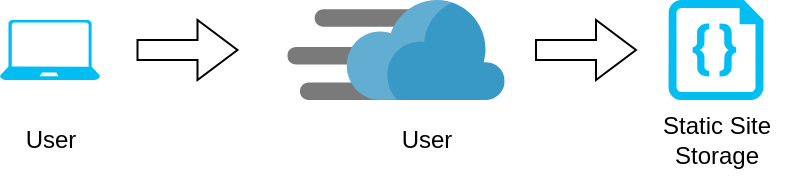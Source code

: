 <mxfile version="22.0.0" type="github">
  <diagram name="Page-1" id="tMzUqEJ9yeKTwZ_Dhfz-">
    <mxGraphModel dx="1356" dy="830" grid="1" gridSize="10" guides="1" tooltips="1" connect="1" arrows="1" fold="1" page="1" pageScale="1" pageWidth="850" pageHeight="1100" math="0" shadow="0">
      <root>
        <mxCell id="0" />
        <mxCell id="1" parent="0" />
        <mxCell id="kEy_2C8oRo9bHYR7UjDS-3" value="" style="verticalLabelPosition=bottom;html=1;verticalAlign=top;align=center;strokeColor=none;fillColor=#00BEF2;shape=mxgraph.azure.laptop;pointerEvents=1;" parent="1" vertex="1">
          <mxGeometry x="187" y="355" width="50" height="30" as="geometry" />
        </mxCell>
        <mxCell id="kEy_2C8oRo9bHYR7UjDS-4" value="" style="verticalLabelPosition=bottom;html=1;verticalAlign=top;align=center;strokeColor=none;fillColor=#00BEF2;shape=mxgraph.azure.code_file;pointerEvents=1;" parent="1" vertex="1">
          <mxGeometry x="521.25" y="345" width="47.5" height="50" as="geometry" />
        </mxCell>
        <mxCell id="kEy_2C8oRo9bHYR7UjDS-9" value="User" style="text;html=1;align=center;verticalAlign=middle;resizable=0;points=[];autosize=1;strokeColor=none;fillColor=none;" parent="1" vertex="1">
          <mxGeometry x="187" y="400" width="50" height="30" as="geometry" />
        </mxCell>
        <mxCell id="kEy_2C8oRo9bHYR7UjDS-11" value="Static Site &lt;br&gt;Storage" style="text;html=1;align=center;verticalAlign=middle;resizable=0;points=[];autosize=1;strokeColor=none;fillColor=none;" parent="1" vertex="1">
          <mxGeometry x="505" y="395" width="80" height="40" as="geometry" />
        </mxCell>
        <mxCell id="kEy_2C8oRo9bHYR7UjDS-25" value="" style="html=1;shadow=0;dashed=0;align=center;verticalAlign=middle;shape=mxgraph.arrows2.arrow;dy=0.67;dx=20;notch=0;" parent="1" vertex="1">
          <mxGeometry x="255.75" y="355" width="50" height="30" as="geometry" />
        </mxCell>
        <mxCell id="kEy_2C8oRo9bHYR7UjDS-30" value="" style="html=1;shadow=0;dashed=0;align=center;verticalAlign=middle;shape=mxgraph.arrows2.arrow;dy=0.67;dx=20;notch=0;" parent="1" vertex="1">
          <mxGeometry x="455" y="355" width="50" height="30" as="geometry" />
        </mxCell>
        <mxCell id="puDqT9H-TPPj9vobm7jd-1" value="" style="image;sketch=0;aspect=fixed;html=1;points=[];align=center;fontSize=12;image=img/lib/mscae/Content_Delivery_Network.svg;" vertex="1" parent="1">
          <mxGeometry x="330.65" y="345" width="108.69" height="50" as="geometry" />
        </mxCell>
        <mxCell id="puDqT9H-TPPj9vobm7jd-3" value="User" style="text;html=1;align=center;verticalAlign=middle;resizable=0;points=[];autosize=1;strokeColor=none;fillColor=none;" vertex="1" parent="1">
          <mxGeometry x="375" y="400" width="50" height="30" as="geometry" />
        </mxCell>
      </root>
    </mxGraphModel>
  </diagram>
</mxfile>
